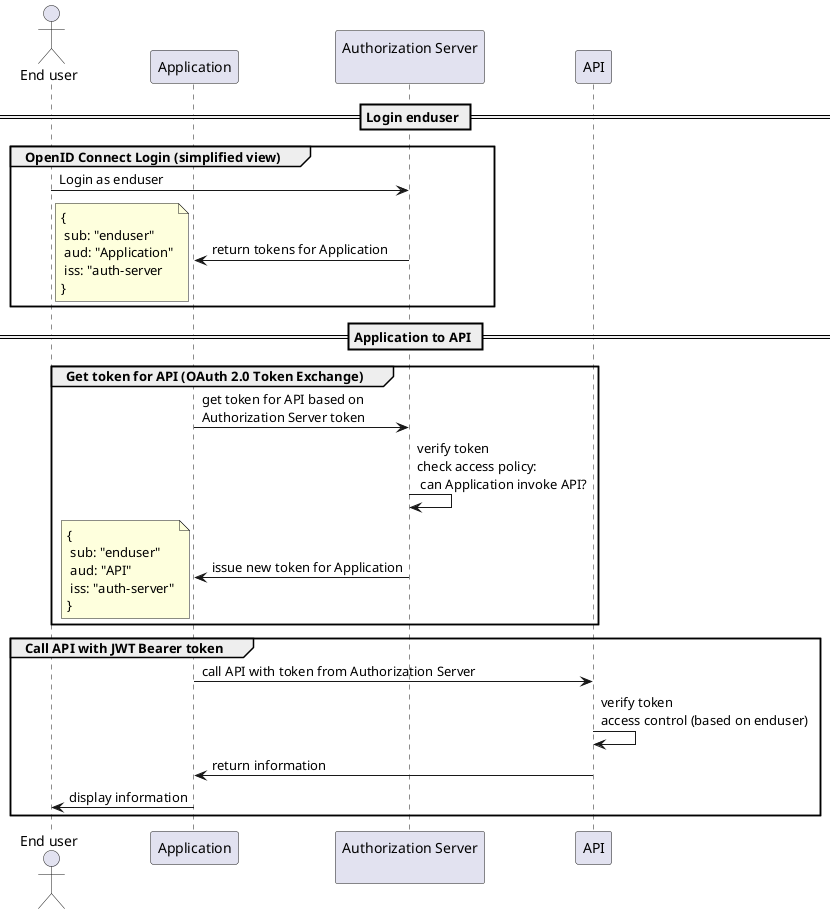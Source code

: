 @startuml component
actor enduser as "End user"
participant application as "Application"
participant idprovider as "Authorization Server\n"
participant API


== Login enduser ==
group OpenID Connect Login (simplified view)
enduser -> idprovider: Login as enduser
idprovider -> application: return tokens for Application
note left: {\n sub: "enduser"\n aud: "Application"\n iss: "auth-server\n}
end
== Application to API ==
group Get token for API (OAuth 2.0 Token Exchange)
application -> idprovider: get token for API based on\nAuthorization Server token
idprovider -> idprovider: verify token\ncheck access policy:\n can Application invoke API?
idprovider -> application: issue new token for Application
note left: {\n sub: "enduser"\n aud: "API"\n iss: "auth-server"\n}
end
group Call API with JWT Bearer token
application -> API: call API with token from Authorization Server
API -> API: verify token\naccess control (based on enduser)
API -> application: return information
application -> enduser: display information
end
@enduml